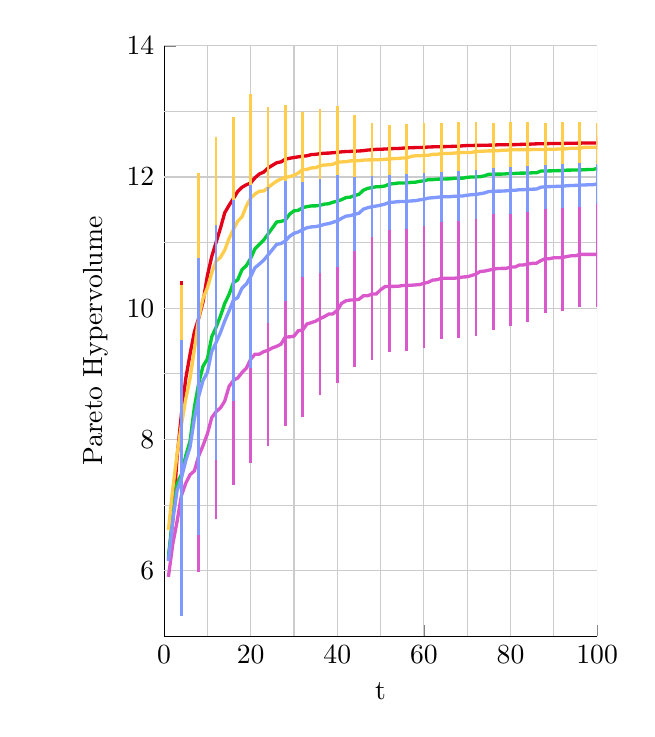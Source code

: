 % This file was created by matlab2tikz v0.3.0.
% Copyright (c) 2008--2012, Nico Schlömer <nico.schloemer@gmail.com>
% All rights reserved.
% 
% The latest updates can be retrieved from
%   http://www.mathworks.com/matlabcentral/fileexchange/22022-matlab2tikz
% where you can also make suggestions and rate matlab2tikz.
% 
% 
% 

% defining custom colors
\definecolor{mycolor1}{rgb}{0.9,0,0.1}
\definecolor{mycolor2}{rgb}{0,0.8,0.2}
\definecolor{mycolor3}{rgb}{1,0.8,0.3}
\definecolor{mycolor4}{rgb}{0.85,0.35,0.8}
\definecolor{mycolor5}{rgb}{0.5,0.6,1}

\begin{tikzpicture}

\begin{axis}[%
width=55mm,
height=75mm,
scale only axis,
xmin=0, xmax=100,
xlabel={t},
ymin=5, ymax=14,
ylabel={Pareto Hypervolume},
axis lines*=left,
unbounded coords=jump]
\addplot [
color=white!80!black,
solid,
forget plot
]
coordinates{
 (10,5)(10,14) 
};
\addplot [
color=white!80!black,
solid,
forget plot
]
coordinates{
 (20,5)(20,14) 
};
\addplot [
color=white!80!black,
solid,
forget plot
]
coordinates{
 (30,5)(30,14) 
};
\addplot [
color=white!80!black,
solid,
forget plot
]
coordinates{
 (40,5)(40,14) 
};
\addplot [
color=white!80!black,
solid,
forget plot
]
coordinates{
 (50,5)(50,14) 
};
\addplot [
color=white!80!black,
solid,
forget plot
]
coordinates{
 (60,5)(60,14) 
};
\addplot [
color=white!80!black,
solid,
forget plot
]
coordinates{
 (70,5)(70,14) 
};
\addplot [
color=white!80!black,
solid,
forget plot
]
coordinates{
 (80,5)(80,14) 
};
\addplot [
color=white!80!black,
solid,
forget plot
]
coordinates{
 (90,5)(90,14) 
};
\addplot [
color=white!80!black,
solid,
forget plot
]
coordinates{
 (100,5)(100,14) 
};
\addplot [
color=white!80!black,
solid,
forget plot
]
coordinates{
 (0,6)(100,6) 
};
\addplot [
color=white!80!black,
solid,
forget plot
]
coordinates{
 (0,7)(100,7) 
};
\addplot [
color=white!80!black,
solid,
forget plot
]
coordinates{
 (0,8)(100,8) 
};
\addplot [
color=white!80!black,
solid,
forget plot
]
coordinates{
 (0,9)(100,9) 
};
\addplot [
color=white!80!black,
solid,
forget plot
]
coordinates{
 (0,10)(100,10) 
};
\addplot [
color=white!80!black,
solid,
forget plot
]
coordinates{
 (0,11)(100,11) 
};
\addplot [
color=white!80!black,
solid,
forget plot
]
coordinates{
 (0,12)(100,12) 
};
\addplot [
color=white!80!black,
solid,
forget plot
]
coordinates{
 (0,13)(100,13) 
};
\addplot [
color=white!80!black,
solid,
forget plot
]
coordinates{
 (0,14)(100,14) 
};
\addplot [
color=mycolor1,
solid,
line width=1.2pt,
forget plot
]
coordinates{
 (1,6.166)(2,6.758)(3,7.729)(4,8.384)(5,8.926)(6,9.3)(7,9.64)(8,9.85)(9,10.098)(10,10.496)(11,10.787)(12,11.003)(13,11.216)(14,11.455)(15,11.569)(16,11.671)(17,11.779)(18,11.844)(19,11.882)(20,11.911)(21,11.989)(22,12.047)(23,12.075)(24,12.138)(25,12.178)(26,12.218)(27,12.231)(28,12.272)(29,12.286)(30,12.298)(31,12.308)(32,12.317)(33,12.324)(34,12.342)(35,12.346)(36,12.356)(37,12.363)(38,12.365)(39,12.371)(40,12.377)(41,12.384)(42,12.389)(43,12.391)(44,12.394)(45,12.397)(46,12.402)(47,12.411)(48,12.416)(49,12.422)(50,12.423)(51,12.427)(52,12.43)(53,12.434)(54,12.435)(55,12.44)(56,12.444)(57,12.446)(58,12.449)(59,12.449)(60,12.453)(61,12.457)(62,12.46)(63,12.462)(64,12.463)(65,12.464)(66,12.466)(67,12.469)(68,12.471)(69,12.476)(70,12.481)(71,12.481)(72,12.483)(73,12.483)(74,12.484)(75,12.486)(76,12.487)(77,12.491)(78,12.491)(79,12.492)(80,12.493)(81,12.494)(82,12.497)(83,12.499)(84,12.5)(85,12.503)(86,12.506)(87,12.507)(88,12.508)(89,12.51)(90,12.51)(91,12.512)(92,12.512)(93,12.514)(94,12.514)(95,12.516)(96,12.517)(97,12.518)(98,12.518)(99,12.519)(100,12.519) 
};
\addplot [
color=mycolor1,
solid,
line width=1.0pt,
forget plot
]
coordinates{
 (4,6.351)(4,10.417) 
};
\addplot [
color=mycolor1,
solid,
line width=1.0pt,
forget plot
]
coordinates{
 (8,7.986)(8,11.714) 
};
\addplot [
color=mycolor1,
solid,
line width=1.0pt,
forget plot
]
coordinates{
 (12,9.47)(12,12.536) 
};
\addplot [
color=mycolor1,
solid,
line width=1.0pt,
forget plot
]
coordinates{
 (16,10.419)(16,12.922) 
};
\addplot [
color=mycolor1,
solid,
line width=1.0pt,
forget plot
]
coordinates{
 (20,11.12)(20,12.703) 
};
\addplot [
color=mycolor1,
solid,
line width=1.0pt,
forget plot
]
coordinates{
 (24,11.381)(24,12.895) 
};
\addplot [
color=mycolor1,
solid,
line width=1.0pt,
forget plot
]
coordinates{
 (28,11.794)(28,12.75) 
};
\addplot [
color=mycolor1,
solid,
line width=1.0pt,
forget plot
]
coordinates{
 (32,12.044)(32,12.59) 
};
\addplot [
color=mycolor1,
solid,
line width=1.0pt,
forget plot
]
coordinates{
 (36,12.118)(36,12.595) 
};
\addplot [
color=mycolor1,
solid,
line width=1.0pt,
forget plot
]
coordinates{
 (40,12.197)(40,12.557) 
};
\addplot [
color=mycolor1,
solid,
line width=1.0pt,
forget plot
]
coordinates{
 (44,12.217)(44,12.572) 
};
\addplot [
color=mycolor1,
solid,
line width=1.0pt,
forget plot
]
coordinates{
 (48,12.237)(48,12.595) 
};
\addplot [
color=mycolor1,
solid,
line width=1.0pt,
forget plot
]
coordinates{
 (52,12.256)(52,12.604) 
};
\addplot [
color=mycolor1,
solid,
line width=1.0pt,
forget plot
]
coordinates{
 (56,12.273)(56,12.616) 
};
\addplot [
color=mycolor1,
solid,
line width=1.0pt,
forget plot
]
coordinates{
 (60,12.278)(60,12.628) 
};
\addplot [
color=mycolor1,
solid,
line width=1.0pt,
forget plot
]
coordinates{
 (64,12.305)(64,12.622) 
};
\addplot [
color=mycolor1,
solid,
line width=1.0pt,
forget plot
]
coordinates{
 (68,12.318)(68,12.625) 
};
\addplot [
color=mycolor1,
solid,
line width=1.0pt,
forget plot
]
coordinates{
 (72,12.346)(72,12.619) 
};
\addplot [
color=mycolor1,
solid,
line width=1.0pt,
forget plot
]
coordinates{
 (76,12.35)(76,12.624) 
};
\addplot [
color=mycolor1,
solid,
line width=1.0pt,
forget plot
]
coordinates{
 (80,12.366)(80,12.62) 
};
\addplot [
color=mycolor1,
solid,
line width=1.0pt,
forget plot
]
coordinates{
 (84,12.374)(84,12.627) 
};
\addplot [
color=mycolor1,
solid,
line width=1.0pt,
forget plot
]
coordinates{
 (88,12.38)(88,12.635) 
};
\addplot [
color=mycolor1,
solid,
line width=1.0pt,
forget plot
]
coordinates{
 (92,12.383)(92,12.641) 
};
\addplot [
color=mycolor1,
solid,
line width=1.0pt,
forget plot
]
coordinates{
 (96,12.405)(96,12.63) 
};
\addplot [
color=mycolor1,
solid,
line width=1.0pt,
forget plot
]
coordinates{
 (100,12.408)(100,12.63) 
};
\addplot [
color=mycolor2,
solid,
line width=1.2pt,
forget plot
]
coordinates{
 (1,6.203)(2,6.837)(3,7.323)(4,7.469)(5,7.751)(6,7.977)(7,8.493)(8,8.859)(9,9.118)(10,9.228)(11,9.564)(12,9.708)(13,9.878)(14,10.072)(15,10.211)(16,10.39)(17,10.433)(18,10.589)(19,10.65)(20,10.762)(21,10.908)(22,10.975)(23,11.039)(24,11.131)(25,11.222)(26,11.315)(27,11.324)(28,11.345)(29,11.435)(30,11.485)(31,11.493)(32,11.534)(33,11.549)(34,11.56)(35,11.561)(36,11.569)(37,11.587)(38,11.593)(39,11.617)(40,11.631)(41,11.656)(42,11.687)(43,11.694)(44,11.719)(45,11.736)(46,11.799)(47,11.827)(48,11.84)(49,11.852)(50,11.854)(51,11.864)(52,11.893)(53,11.899)(54,11.908)(55,11.909)(56,11.91)(57,11.919)(58,11.921)(59,11.935)(60,11.942)(61,11.96)(62,11.961)(63,11.967)(64,11.97)(65,11.971)(66,11.973)(67,11.981)(68,11.983)(69,11.983)(70,11.996)(71,12.001)(72,12.002)(73,12.006)(74,12.019)(75,12.043)(76,12.044)(77,12.045)(78,12.045)(79,12.049)(80,12.054)(81,12.055)(82,12.059)(83,12.06)(84,12.061)(85,12.064)(86,12.065)(87,12.091)(88,12.092)(89,12.094)(90,12.095)(91,12.098)(92,12.098)(93,12.105)(94,12.106)(95,12.108)(96,12.108)(97,12.111)(98,12.115)(99,12.115)(100,12.131) 
};
\addplot [
color=mycolor2,
solid,
line width=1.0pt,
forget plot
]
coordinates{
 (4,5.487)(4,9.45) 
};
\addplot [
color=mycolor2,
solid,
line width=1.0pt,
forget plot
]
coordinates{
 (8,7.148)(8,10.57) 
};
\addplot [
color=mycolor2,
solid,
line width=1.0pt,
forget plot
]
coordinates{
 (12,8.33)(12,11.086) 
};
\addplot [
color=mycolor2,
solid,
line width=1.0pt,
forget plot
]
coordinates{
 (16,9.587)(16,11.192) 
};
\addplot [
color=mycolor2,
solid,
line width=1.0pt,
forget plot
]
coordinates{
 (20,10.095)(20,11.429) 
};
\addplot [
color=mycolor2,
solid,
line width=1.0pt,
forget plot
]
coordinates{
 (24,10.86)(24,11.403) 
};
\addplot [
color=mycolor2,
solid,
line width=1.0pt,
forget plot
]
coordinates{
 (28,11.181)(28,11.509) 
};
\addplot [
color=mycolor2,
solid,
line width=1.0pt,
forget plot
]
coordinates{
 (32,11.421)(32,11.647) 
};
\addplot [
color=mycolor2,
solid,
line width=1.0pt,
forget plot
]
coordinates{
 (36,11.49)(36,11.647) 
};
\addplot [
color=mycolor2,
solid,
line width=1.0pt,
forget plot
]
coordinates{
 (40,11.556)(40,11.705) 
};
\addplot [
color=mycolor2,
solid,
line width=1.0pt,
forget plot
]
coordinates{
 (44,11.653)(44,11.786) 
};
\addplot [
color=mycolor2,
solid,
line width=1.0pt,
forget plot
]
coordinates{
 (48,11.78)(48,11.9) 
};
\addplot [
color=mycolor2,
solid,
line width=1.0pt,
forget plot
]
coordinates{
 (52,11.837)(52,11.95) 
};
\addplot [
color=mycolor2,
solid,
line width=1.0pt,
forget plot
]
coordinates{
 (56,11.857)(56,11.963) 
};
\addplot [
color=mycolor2,
solid,
line width=1.0pt,
forget plot
]
coordinates{
 (60,11.888)(60,11.996) 
};
\addplot [
color=mycolor2,
solid,
line width=1.0pt,
forget plot
]
coordinates{
 (64,11.918)(64,12.022) 
};
\addplot [
color=mycolor2,
solid,
line width=1.0pt,
forget plot
]
coordinates{
 (68,11.931)(68,12.034) 
};
\addplot [
color=mycolor2,
solid,
line width=1.0pt,
forget plot
]
coordinates{
 (72,11.949)(72,12.055) 
};
\addplot [
color=mycolor2,
solid,
line width=1.0pt,
forget plot
]
coordinates{
 (76,11.991)(76,12.097) 
};
\addplot [
color=mycolor2,
solid,
line width=1.0pt,
forget plot
]
coordinates{
 (80,12.001)(80,12.108) 
};
\addplot [
color=mycolor2,
solid,
line width=1.0pt,
forget plot
]
coordinates{
 (84,12.009)(84,12.112) 
};
\addplot [
color=mycolor2,
solid,
line width=1.0pt,
forget plot
]
coordinates{
 (88,12.043)(88,12.141) 
};
\addplot [
color=mycolor2,
solid,
line width=1.0pt,
forget plot
]
coordinates{
 (92,12.052)(92,12.144) 
};
\addplot [
color=mycolor2,
solid,
line width=1.0pt,
forget plot
]
coordinates{
 (96,12.063)(96,12.154) 
};
\addplot [
color=mycolor2,
solid,
line width=1.0pt,
forget plot
]
coordinates{
 (100,12.086)(100,12.176) 
};
\addplot [
color=mycolor3,
solid,
line width=1.2pt,
forget plot
]
coordinates{
 (1,6.62)(2,7.244)(3,7.781)(4,8.221)(5,8.613)(6,8.931)(7,9.369)(8,9.857)(9,10.152)(10,10.311)(11,10.534)(12,10.719)(13,10.775)(14,10.884)(15,11.063)(16,11.2)(17,11.327)(18,11.394)(19,11.559)(20,11.681)(21,11.741)(22,11.784)(23,11.787)(24,11.837)(25,11.891)(26,11.938)(27,11.971)(28,11.996)(29,12.006)(30,12.026)(31,12.062)(32,12.112)(33,12.117)(34,12.139)(35,12.142)(36,12.171)(37,12.183)(38,12.187)(39,12.195)(40,12.226)(41,12.23)(42,12.235)(43,12.246)(44,12.248)(45,12.25)(46,12.258)(47,12.261)(48,12.262)(49,12.264)(50,12.265)(51,12.271)(52,12.275)(53,12.281)(54,12.283)(55,12.29)(56,12.29)(57,12.313)(58,12.324)(59,12.324)(60,12.331)(61,12.332)(62,12.345)(63,12.346)(64,12.357)(65,12.359)(66,12.36)(67,12.365)(68,12.371)(69,12.374)(70,12.375)(71,12.375)(72,12.389)(73,12.391)(74,12.395)(75,12.399)(76,12.399)(77,12.401)(78,12.407)(79,12.409)(80,12.415)(81,12.415)(82,12.415)(83,12.416)(84,12.416)(85,12.419)(86,12.42)(87,12.421)(88,12.421)(89,12.423)(90,12.423)(91,12.427)(92,12.429)(93,12.43)(94,12.44)(95,12.44)(96,12.44)(97,12.452)(98,12.452)(99,12.454)(100,12.454) 
};
\addplot [
color=mycolor3,
solid,
line width=1.0pt,
forget plot
]
coordinates{
 (4,6.087)(4,10.354) 
};
\addplot [
color=mycolor3,
solid,
line width=1.0pt,
forget plot
]
coordinates{
 (8,7.649)(8,12.065) 
};
\addplot [
color=mycolor3,
solid,
line width=1.0pt,
forget plot
]
coordinates{
 (12,8.83)(12,12.608) 
};
\addplot [
color=mycolor3,
solid,
line width=1.0pt,
forget plot
]
coordinates{
 (16,9.487)(16,12.914) 
};
\addplot [
color=mycolor3,
solid,
line width=1.0pt,
forget plot
]
coordinates{
 (20,10.099)(20,13.264) 
};
\addplot [
color=mycolor3,
solid,
line width=1.0pt,
forget plot
]
coordinates{
 (24,10.606)(24,13.068) 
};
\addplot [
color=mycolor3,
solid,
line width=1.0pt,
forget plot
]
coordinates{
 (28,10.887)(28,13.105) 
};
\addplot [
color=mycolor3,
solid,
line width=1.0pt,
forget plot
]
coordinates{
 (32,11.24)(32,12.984) 
};
\addplot [
color=mycolor3,
solid,
line width=1.0pt,
forget plot
]
coordinates{
 (36,11.299)(36,13.044) 
};
\addplot [
color=mycolor3,
solid,
line width=1.0pt,
forget plot
]
coordinates{
 (40,11.362)(40,13.089) 
};
\addplot [
color=mycolor3,
solid,
line width=1.0pt,
forget plot
]
coordinates{
 (44,11.556)(44,12.939) 
};
\addplot [
color=mycolor3,
solid,
line width=1.0pt,
forget plot
]
coordinates{
 (48,11.694)(48,12.83) 
};
\addplot [
color=mycolor3,
solid,
line width=1.0pt,
forget plot
]
coordinates{
 (52,11.758)(52,12.793) 
};
\addplot [
color=mycolor3,
solid,
line width=1.0pt,
forget plot
]
coordinates{
 (56,11.779)(56,12.801) 
};
\addplot [
color=mycolor3,
solid,
line width=1.0pt,
forget plot
]
coordinates{
 (60,11.843)(60,12.82) 
};
\addplot [
color=mycolor3,
solid,
line width=1.0pt,
forget plot
]
coordinates{
 (64,11.89)(64,12.825) 
};
\addplot [
color=mycolor3,
solid,
line width=1.0pt,
forget plot
]
coordinates{
 (68,11.902)(68,12.84) 
};
\addplot [
color=mycolor3,
solid,
line width=1.0pt,
forget plot
]
coordinates{
 (72,11.938)(72,12.839) 
};
\addplot [
color=mycolor3,
solid,
line width=1.0pt,
forget plot
]
coordinates{
 (76,11.971)(76,12.828) 
};
\addplot [
color=mycolor3,
solid,
line width=1.0pt,
forget plot
]
coordinates{
 (80,11.986)(80,12.843) 
};
\addplot [
color=mycolor3,
solid,
line width=1.0pt,
forget plot
]
coordinates{
 (84,11.991)(84,12.842) 
};
\addplot [
color=mycolor3,
solid,
line width=1.0pt,
forget plot
]
coordinates{
 (88,12.016)(88,12.827) 
};
\addplot [
color=mycolor3,
solid,
line width=1.0pt,
forget plot
]
coordinates{
 (92,12.025)(92,12.833) 
};
\addplot [
color=mycolor3,
solid,
line width=1.0pt,
forget plot
]
coordinates{
 (96,12.037)(96,12.843) 
};
\addplot [
color=mycolor3,
solid,
line width=1.0pt,
forget plot
]
coordinates{
 (100,12.079)(100,12.829) 
};
\addplot [
color=mycolor4,
solid,
line width=1.2pt,
forget plot
]
coordinates{
 (1,5.907)(2,6.404)(3,6.749)(4,7.144)(5,7.333)(6,7.463)(7,7.522)(8,7.75)(9,7.908)(10,8.085)(11,8.332)(12,8.424)(13,8.48)(14,8.585)(15,8.808)(16,8.9)(17,8.937)(18,9.021)(19,9.086)(20,9.225)(21,9.3)(22,9.301)(23,9.339)(24,9.359)(25,9.396)(26,9.42)(27,9.453)(28,9.563)(29,9.564)(30,9.576)(31,9.658)(32,9.67)(33,9.761)(34,9.781)(35,9.804)(36,9.842)(37,9.872)(38,9.911)(39,9.915)(40,9.97)(41,10.075)(42,10.114)(43,10.126)(44,10.126)(45,10.137)(46,10.19)(47,10.19)(48,10.217)(49,10.217)(50,10.282)(51,10.33)(52,10.334)(53,10.334)(54,10.335)(55,10.346)(56,10.349)(57,10.351)(58,10.356)(59,10.361)(60,10.38)(61,10.397)(62,10.429)(63,10.435)(64,10.457)(65,10.458)(66,10.458)(67,10.458)(68,10.465)(69,10.477)(70,10.48)(71,10.499)(72,10.52)(73,10.561)(74,10.567)(75,10.581)(76,10.595)(77,10.605)(78,10.608)(79,10.608)(80,10.628)(81,10.628)(82,10.658)(83,10.661)(84,10.675)(85,10.684)(86,10.688)(87,10.726)(88,10.756)(89,10.756)(90,10.77)(91,10.77)(92,10.773)(93,10.789)(94,10.8)(95,10.8)(96,10.821)(97,10.821)(98,10.822)(99,10.822)(100,10.822) 
};
\addplot [
color=mycolor4,
solid,
line width=1.0pt,
forget plot
]
coordinates{
 (4,5.366)(4,8.923) 
};
\addplot [
color=mycolor4,
solid,
line width=1.0pt,
forget plot
]
coordinates{
 (8,5.985)(8,9.514) 
};
\addplot [
color=mycolor4,
solid,
line width=1.0pt,
forget plot
]
coordinates{
 (12,6.782)(12,10.067) 
};
\addplot [
color=mycolor4,
solid,
line width=1.0pt,
forget plot
]
coordinates{
 (16,7.31)(16,10.49) 
};
\addplot [
color=mycolor4,
solid,
line width=1.0pt,
forget plot
]
coordinates{
 (20,7.648)(20,10.803) 
};
\addplot [
color=mycolor4,
solid,
line width=1.0pt,
forget plot
]
coordinates{
 (24,7.899)(24,10.818) 
};
\addplot [
color=mycolor4,
solid,
line width=1.0pt,
forget plot
]
coordinates{
 (28,8.207)(28,10.92) 
};
\addplot [
color=mycolor4,
solid,
line width=1.0pt,
forget plot
]
coordinates{
 (32,8.338)(32,11.002) 
};
\addplot [
color=mycolor4,
solid,
line width=1.0pt,
forget plot
]
coordinates{
 (36,8.685)(36,10.999) 
};
\addplot [
color=mycolor4,
solid,
line width=1.0pt,
forget plot
]
coordinates{
 (40,8.857)(40,11.084) 
};
\addplot [
color=mycolor4,
solid,
line width=1.0pt,
forget plot
]
coordinates{
 (44,9.101)(44,11.15) 
};
\addplot [
color=mycolor4,
solid,
line width=1.0pt,
forget plot
]
coordinates{
 (48,9.206)(48,11.227) 
};
\addplot [
color=mycolor4,
solid,
line width=1.0pt,
forget plot
]
coordinates{
 (52,9.33)(52,11.338) 
};
\addplot [
color=mycolor4,
solid,
line width=1.0pt,
forget plot
]
coordinates{
 (56,9.347)(56,11.351) 
};
\addplot [
color=mycolor4,
solid,
line width=1.0pt,
forget plot
]
coordinates{
 (60,9.4)(60,11.361) 
};
\addplot [
color=mycolor4,
solid,
line width=1.0pt,
forget plot
]
coordinates{
 (64,9.528)(64,11.386) 
};
\addplot [
color=mycolor4,
solid,
line width=1.0pt,
forget plot
]
coordinates{
 (68,9.54)(68,11.39) 
};
\addplot [
color=mycolor4,
solid,
line width=1.0pt,
forget plot
]
coordinates{
 (72,9.571)(72,11.469) 
};
\addplot [
color=mycolor4,
solid,
line width=1.0pt,
forget plot
]
coordinates{
 (76,9.666)(76,11.524) 
};
\addplot [
color=mycolor4,
solid,
line width=1.0pt,
forget plot
]
coordinates{
 (80,9.728)(80,11.527) 
};
\addplot [
color=mycolor4,
solid,
line width=1.0pt,
forget plot
]
coordinates{
 (84,9.795)(84,11.555) 
};
\addplot [
color=mycolor4,
solid,
line width=1.0pt,
forget plot
]
coordinates{
 (88,9.926)(88,11.586) 
};
\addplot [
color=mycolor4,
solid,
line width=1.0pt,
forget plot
]
coordinates{
 (92,9.952)(92,11.594) 
};
\addplot [
color=mycolor4,
solid,
line width=1.0pt,
forget plot
]
coordinates{
 (96,10.016)(96,11.626) 
};
\addplot [
color=mycolor4,
solid,
line width=1.0pt,
forget plot
]
coordinates{
 (100,10.018)(100,11.626) 
};
\addplot [
color=mycolor5,
solid,
line width=1.2pt,
forget plot
]
coordinates{
 (1,6.15)(2,6.759)(3,7.219)(4,7.41)(5,7.676)(6,7.885)(7,8.318)(8,8.66)(9,8.9)(10,9.022)(11,9.342)(12,9.477)(13,9.627)(14,9.805)(15,9.958)(16,10.122)(17,10.163)(18,10.307)(19,10.369)(20,10.485)(21,10.619)(22,10.673)(23,10.733)(24,10.812)(25,10.893)(26,10.974)(27,10.987)(28,11.025)(29,11.098)(30,11.141)(31,11.163)(32,11.198)(33,11.227)(34,11.24)(35,11.245)(36,11.258)(37,11.279)(38,11.29)(39,11.31)(40,11.332)(41,11.371)(42,11.404)(43,11.412)(44,11.432)(45,11.448)(46,11.51)(47,11.532)(48,11.548)(49,11.558)(50,11.571)(51,11.588)(52,11.613)(53,11.617)(54,11.625)(55,11.627)(56,11.629)(57,11.636)(58,11.639)(59,11.652)(60,11.661)(61,11.679)(62,11.685)(63,11.691)(64,11.698)(65,11.699)(66,11.701)(67,11.707)(68,11.709)(69,11.712)(70,11.723)(71,11.731)(72,11.735)(73,11.746)(74,11.758)(75,11.779)(76,11.783)(77,11.785)(78,11.786)(79,11.79)(80,11.797)(81,11.798)(82,11.807)(83,11.808)(84,11.811)(85,11.815)(86,11.817)(87,11.845)(88,11.852)(89,11.854)(90,11.856)(91,11.859)(92,11.86)(93,11.868)(94,11.871)(95,11.873)(96,11.877)(97,11.879)(98,11.882)(99,11.882)(100,11.896) 
};
\addplot [
color=mycolor5,
solid,
line width=1.0pt,
forget plot
]
coordinates{
 (4,5.307)(4,9.513) 
};
\addplot [
color=mycolor5,
solid,
line width=1.0pt,
forget plot
]
coordinates{
 (8,6.551)(8,10.768) 
};
\addplot [
color=mycolor5,
solid,
line width=1.0pt,
forget plot
]
coordinates{
 (12,7.69)(12,11.263) 
};
\addplot [
color=mycolor5,
solid,
line width=1.0pt,
forget plot
]
coordinates{
 (16,8.59)(16,11.653) 
};
\addplot [
color=mycolor5,
solid,
line width=1.0pt,
forget plot
]
coordinates{
 (20,9.086)(20,11.884) 
};
\addplot [
color=mycolor5,
solid,
line width=1.0pt,
forget plot
]
coordinates{
 (24,9.773)(24,11.852) 
};
\addplot [
color=mycolor5,
solid,
line width=1.0pt,
forget plot
]
coordinates{
 (28,10.105)(28,11.944) 
};
\addplot [
color=mycolor5,
solid,
line width=1.0pt,
forget plot
]
coordinates{
 (32,10.478)(32,11.919) 
};
\addplot [
color=mycolor5,
solid,
line width=1.0pt,
forget plot
]
coordinates{
 (36,10.544)(36,11.972) 
};
\addplot [
color=mycolor5,
solid,
line width=1.0pt,
forget plot
]
coordinates{
 (40,10.626)(40,12.038) 
};
\addplot [
color=mycolor5,
solid,
line width=1.0pt,
forget plot
]
coordinates{
 (44,10.866)(44,11.999) 
};
\addplot [
color=mycolor5,
solid,
line width=1.0pt,
forget plot
]
coordinates{
 (48,11.081)(48,12.014) 
};
\addplot [
color=mycolor5,
solid,
line width=1.0pt,
forget plot
]
coordinates{
 (52,11.188)(52,12.038) 
};
\addplot [
color=mycolor5,
solid,
line width=1.0pt,
forget plot
]
coordinates{
 (56,11.21)(56,12.049) 
};
\addplot [
color=mycolor5,
solid,
line width=1.0pt,
forget plot
]
coordinates{
 (60,11.259)(60,12.062) 
};
\addplot [
color=mycolor5,
solid,
line width=1.0pt,
forget plot
]
coordinates{
 (64,11.314)(64,12.082) 
};
\addplot [
color=mycolor5,
solid,
line width=1.0pt,
forget plot
]
coordinates{
 (68,11.324)(68,12.095) 
};
\addplot [
color=mycolor5,
solid,
line width=1.0pt,
forget plot
]
coordinates{
 (72,11.364)(72,12.106) 
};
\addplot [
color=mycolor5,
solid,
line width=1.0pt,
forget plot
]
coordinates{
 (76,11.43)(76,12.136) 
};
\addplot [
color=mycolor5,
solid,
line width=1.0pt,
forget plot
]
coordinates{
 (80,11.444)(80,12.151) 
};
\addplot [
color=mycolor5,
solid,
line width=1.0pt,
forget plot
]
coordinates{
 (84,11.461)(84,12.162) 
};
\addplot [
color=mycolor5,
solid,
line width=1.0pt,
forget plot
]
coordinates{
 (88,11.518)(88,12.186) 
};
\addplot [
color=mycolor5,
solid,
line width=1.0pt,
forget plot
]
coordinates{
 (92,11.527)(92,12.192) 
};
\addplot [
color=mycolor5,
solid,
line width=1.0pt,
forget plot
]
coordinates{
 (96,11.545)(96,12.208) 
};
\addplot [
color=mycolor5,
solid,
line width=1.0pt,
forget plot
]
coordinates{
 (100,11.586)(100,12.205) 
};
\end{axis}
\end{tikzpicture}%